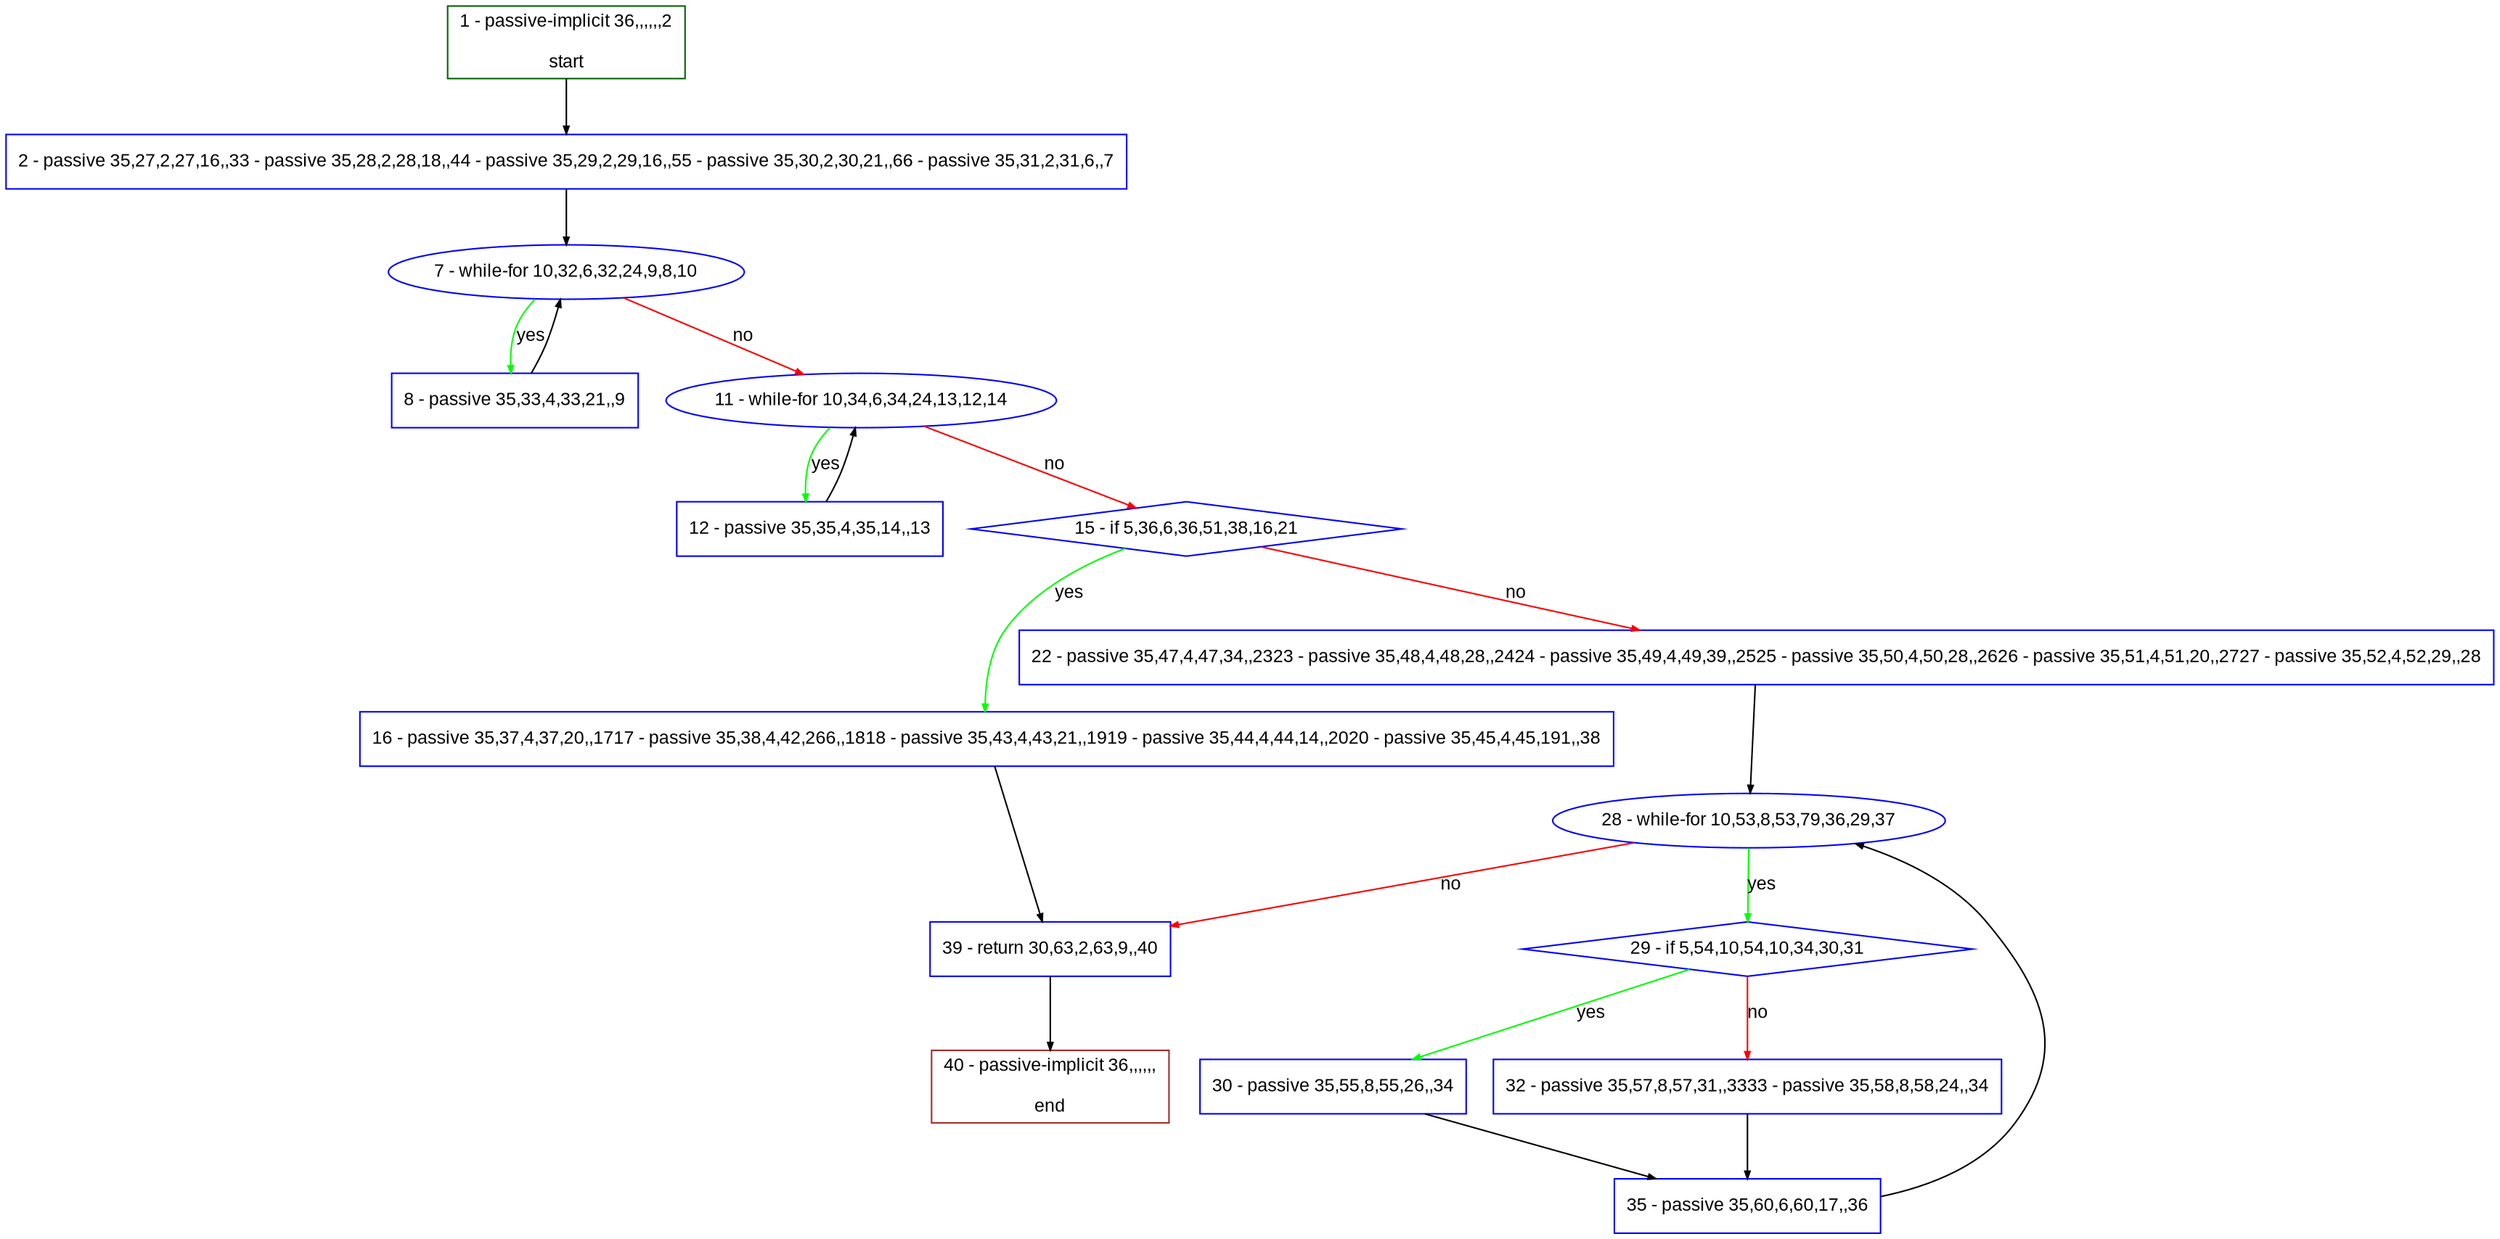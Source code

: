 digraph "" {
  graph [pack="true", label="", fontsize="12", packmode="clust", fontname="Arial", fillcolor="#FFFFCC", bgcolor="white", style="rounded,filled", compound="true"];
  node [node_initialized="no", label="", color="grey", fontsize="12", fillcolor="white", fontname="Arial", style="filled", shape="rectangle", compound="true", fixedsize="false"];
  edge [fontcolor="black", arrowhead="normal", arrowtail="none", arrowsize="0.5", ltail="", label="", color="black", fontsize="12", lhead="", fontname="Arial", dir="forward", compound="true"];
  __N1 [label="2 - passive 35,27,2,27,16,,33 - passive 35,28,2,28,18,,44 - passive 35,29,2,29,16,,55 - passive 35,30,2,30,21,,66 - passive 35,31,2,31,6,,7", color="#0000ff", fillcolor="#ffffff", style="filled", shape="box"];
  __N2 [label="1 - passive-implicit 36,,,,,,2\n\nstart", color="#006400", fillcolor="#ffffff", style="filled", shape="box"];
  __N3 [label="7 - while-for 10,32,6,32,24,9,8,10", color="#0000ff", fillcolor="#ffffff", style="filled", shape="oval"];
  __N4 [label="8 - passive 35,33,4,33,21,,9", color="#0000ff", fillcolor="#ffffff", style="filled", shape="box"];
  __N5 [label="11 - while-for 10,34,6,34,24,13,12,14", color="#0000ff", fillcolor="#ffffff", style="filled", shape="oval"];
  __N6 [label="12 - passive 35,35,4,35,14,,13", color="#0000ff", fillcolor="#ffffff", style="filled", shape="box"];
  __N7 [label="15 - if 5,36,6,36,51,38,16,21", color="#0000ff", fillcolor="#ffffff", style="filled", shape="diamond"];
  __N8 [label="16 - passive 35,37,4,37,20,,1717 - passive 35,38,4,42,266,,1818 - passive 35,43,4,43,21,,1919 - passive 35,44,4,44,14,,2020 - passive 35,45,4,45,191,,38", color="#0000ff", fillcolor="#ffffff", style="filled", shape="box"];
  __N9 [label="22 - passive 35,47,4,47,34,,2323 - passive 35,48,4,48,28,,2424 - passive 35,49,4,49,39,,2525 - passive 35,50,4,50,28,,2626 - passive 35,51,4,51,20,,2727 - passive 35,52,4,52,29,,28", color="#0000ff", fillcolor="#ffffff", style="filled", shape="box"];
  __N10 [label="39 - return 30,63,2,63,9,,40", color="#0000ff", fillcolor="#ffffff", style="filled", shape="box"];
  __N11 [label="28 - while-for 10,53,8,53,79,36,29,37", color="#0000ff", fillcolor="#ffffff", style="filled", shape="oval"];
  __N12 [label="29 - if 5,54,10,54,10,34,30,31", color="#0000ff", fillcolor="#ffffff", style="filled", shape="diamond"];
  __N13 [label="30 - passive 35,55,8,55,26,,34", color="#0000ff", fillcolor="#ffffff", style="filled", shape="box"];
  __N14 [label="32 - passive 35,57,8,57,31,,3333 - passive 35,58,8,58,24,,34", color="#0000ff", fillcolor="#ffffff", style="filled", shape="box"];
  __N15 [label="35 - passive 35,60,6,60,17,,36", color="#0000ff", fillcolor="#ffffff", style="filled", shape="box"];
  __N16 [label="40 - passive-implicit 36,,,,,,\n\nend", color="#a52a2a", fillcolor="#ffffff", style="filled", shape="box"];
  __N2 -> __N1 [arrowhead="normal", arrowtail="none", color="#000000", label="", dir="forward"];
  __N1 -> __N3 [arrowhead="normal", arrowtail="none", color="#000000", label="", dir="forward"];
  __N3 -> __N4 [arrowhead="normal", arrowtail="none", color="#00ff00", label="yes", dir="forward"];
  __N4 -> __N3 [arrowhead="normal", arrowtail="none", color="#000000", label="", dir="forward"];
  __N3 -> __N5 [arrowhead="normal", arrowtail="none", color="#ff0000", label="no", dir="forward"];
  __N5 -> __N6 [arrowhead="normal", arrowtail="none", color="#00ff00", label="yes", dir="forward"];
  __N6 -> __N5 [arrowhead="normal", arrowtail="none", color="#000000", label="", dir="forward"];
  __N5 -> __N7 [arrowhead="normal", arrowtail="none", color="#ff0000", label="no", dir="forward"];
  __N7 -> __N8 [arrowhead="normal", arrowtail="none", color="#00ff00", label="yes", dir="forward"];
  __N7 -> __N9 [arrowhead="normal", arrowtail="none", color="#ff0000", label="no", dir="forward"];
  __N8 -> __N10 [arrowhead="normal", arrowtail="none", color="#000000", label="", dir="forward"];
  __N9 -> __N11 [arrowhead="normal", arrowtail="none", color="#000000", label="", dir="forward"];
  __N11 -> __N12 [arrowhead="normal", arrowtail="none", color="#00ff00", label="yes", dir="forward"];
  __N11 -> __N10 [arrowhead="normal", arrowtail="none", color="#ff0000", label="no", dir="forward"];
  __N12 -> __N13 [arrowhead="normal", arrowtail="none", color="#00ff00", label="yes", dir="forward"];
  __N12 -> __N14 [arrowhead="normal", arrowtail="none", color="#ff0000", label="no", dir="forward"];
  __N13 -> __N15 [arrowhead="normal", arrowtail="none", color="#000000", label="", dir="forward"];
  __N14 -> __N15 [arrowhead="normal", arrowtail="none", color="#000000", label="", dir="forward"];
  __N15 -> __N11 [arrowhead="normal", arrowtail="none", color="#000000", label="", dir="forward"];
  __N10 -> __N16 [arrowhead="normal", arrowtail="none", color="#000000", label="", dir="forward"];
}
